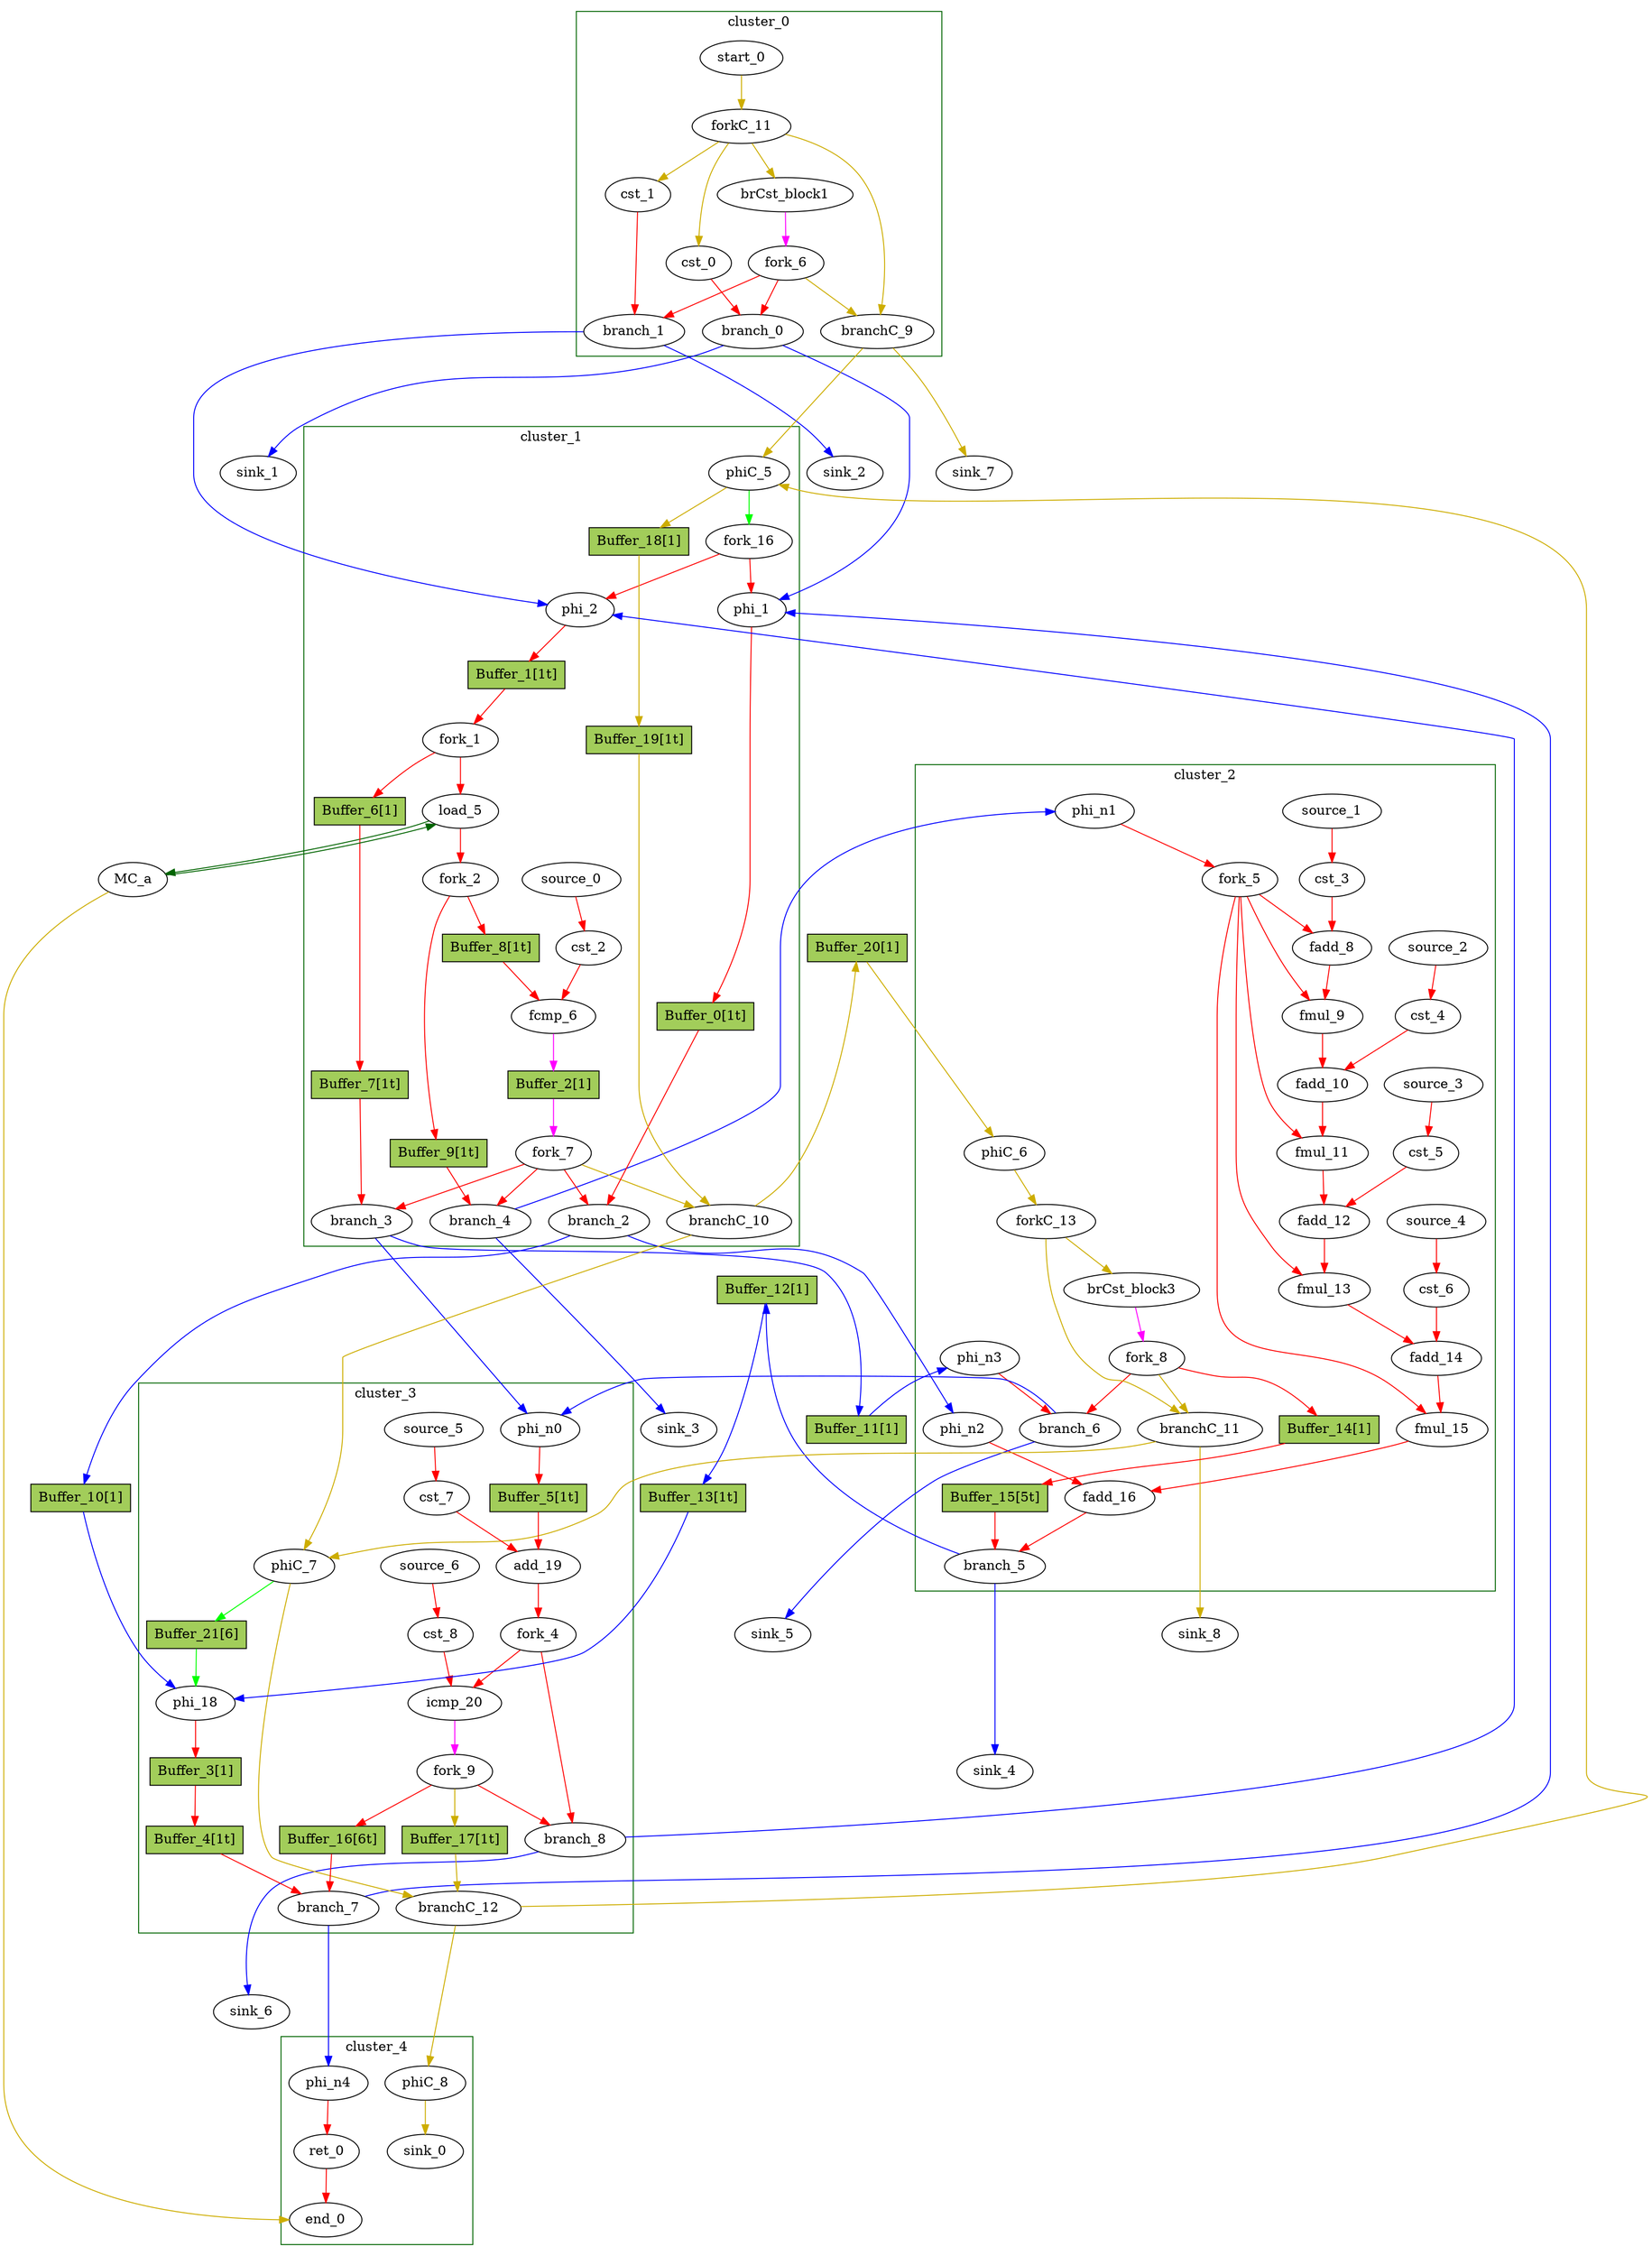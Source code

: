 Digraph G {
	splines=spline;
	subgraph cluster_cluster_4 {
	color = "darkgreen";
label = "cluster_4";
		"ret_0" [type="Operator", in="in1:32 ", out="out1:32 ", bbID=5, II=1, delay=0.0, latency=0, op="ret_op"];
		"phi_n4" [type="Merge", in="in1:32 ", out="out1:32", bbID=5, delay=0.0];
		"end_0" [type="Exit", in="in1:0*e in2:32 ", out="out1:32", bbID=0];
		"phiC_8" [type="Merge", in="in1:0 ", out="out1:0", bbID=5, delay=0.0];
		"sink_0" [type="Sink", in="in1:0", bbID=0];
	}
	subgraph cluster_cluster_2 {
	color = "darkgreen";
label = "cluster_2";
		"cst_3" [type="Constant", in="in1:32", out="out1:32", bbID=3, value="0x3F23D70A"];
		"fadd_8" [type="Operator", in="in1:32 in2:32 ", out="out1:32 ", bbID=3, II=1, delay=0.0, latency=10, op="fadd_op"];
		"fmul_9" [type="Operator", in="in1:32 in2:32 ", out="out1:32 ", bbID=3, II=1, delay=0.0, latency=6, op="fmul_op"];
		"cst_4" [type="Constant", in="in1:32", out="out1:32", bbID=3, value="0x3F333333"];
		"fadd_10" [type="Operator", in="in1:32 in2:32 ", out="out1:32 ", bbID=3, II=1, delay=0.0, latency=10, op="fadd_op"];
		"fmul_11" [type="Operator", in="in1:32 in2:32 ", out="out1:32 ", bbID=3, II=1, delay=0.0, latency=6, op="fmul_op"];
		"cst_5" [type="Constant", in="in1:32", out="out1:32", bbID=3, value="0x3E570A3D"];
		"fadd_12" [type="Operator", in="in1:32 in2:32 ", out="out1:32 ", bbID=3, II=1, delay=0.0, latency=10, op="fadd_op"];
		"fmul_13" [type="Operator", in="in1:32 in2:32 ", out="out1:32 ", bbID=3, II=1, delay=0.0, latency=6, op="fmul_op"];
		"cst_6" [type="Constant", in="in1:32", out="out1:32", bbID=3, value="0x3EA8F5C3"];
		"fadd_14" [type="Operator", in="in1:32 in2:32 ", out="out1:32 ", bbID=3, II=1, delay=0.0, latency=10, op="fadd_op"];
		"fmul_15" [type="Operator", in="in1:32 in2:32 ", out="out1:32 ", bbID=3, II=1, delay=0.0, latency=6, op="fmul_op"];
		"fadd_16" [type="Operator", in="in1:32 in2:32 ", out="out1:32 ", bbID=3, II=1, delay=0.0, latency=10, op="fadd_op"];
		"brCst_block3" [type="Constant", in="in1:1", out="out1:1", bbID=3, value="0x1"];
		"phi_n1" [type="Merge", in="in1:32 ", out="out1:32", bbID=3, delay=0.0];
		"phi_n2" [type="Merge", in="in1:32 ", out="out1:32", bbID=3, delay=0.0];
		"phi_n3" [type="Merge", in="in1:10 ", out="out1:10", bbID=3, delay=0.0];
		"fork_5" [type="Fork", in="in1:32", out="out1:32 out2:32 out3:32 out4:32 out5:32 ", bbID=3];
		"branch_5" [type="Branch", in="in1:32 in2?:1", out="out1+:32 out2-:32", bbID=3];
		"branch_6" [type="Branch", in="in1:10 in2?:1", out="out1+:10 out2-:10", bbID=3];
		"fork_8" [type="Fork", in="in1:1", out="out1:1 out2:1 out3:1 ", bbID=3];
		"phiC_6" [type="Merge", in="in1:0 ", out="out1:0", bbID=3, delay=0.0];
		"forkC_13" [type="Fork", in="in1:0", out="out1:0 out2:0 ", bbID=3];
		"branchC_11" [type="Branch", in="in1:0 in2?:1", out="out1+:0 out2-:0", bbID=3];
		"source_1" [type="Source", out="out1:32", bbID=3];
		"source_2" [type="Source", out="out1:32", bbID=3];
		"source_3" [type="Source", out="out1:32", bbID=3];
		"source_4" [type="Source", out="out1:32", bbID=3];
		"Buffer_14" [type="Buffer", in="in1:32", out="out1:32", bbID=3, fillcolor="darkolivegreen3", height=0.4, label="Buffer_14[1]", shape="box", slots=1, style="filled", transparent="false"];
		"Buffer_15" [type="Buffer", in="in1:32", out="out1:32", bbID=3, fillcolor="darkolivegreen3", height=0.4, label="Buffer_15[5t]", shape="box", slots=5, style="filled", transparent="true"];
	}
	subgraph cluster_cluster_0 {
	color = "darkgreen";
label = "cluster_0";
		"brCst_block1" [type="Constant", in="in1:1", out="out1:1", bbID=1, value="0x1"];
		"cst_0" [type="Constant", in="in1:32", out="out1:32", bbID=1, value="0x00000000"];
		"cst_1" [type="Constant", in="in1:1", out="out1:1", bbID=1, value="0x00000000"];
		"branch_0" [type="Branch", in="in1:32 in2?:1", out="out1+:32 out2-:32", bbID=1];
		"branch_1" [type="Branch", in="in1:1 in2?:1", out="out1+:1 out2-:1", bbID=1];
		"fork_6" [type="Fork", in="in1:1", out="out1:1 out2:1 out3:1 ", bbID=1];
		"start_0" [type="Entry", in="in1:0", out="out1:0", bbID=1, control="true"];
		"forkC_11" [type="Fork", in="in1:0", out="out1:0 out2:0 out3:0 out4:0 ", bbID=1];
		"branchC_9" [type="Branch", in="in1:0 in2?:1", out="out1+:0 out2-:0", bbID=1];
	}
	subgraph cluster_cluster_1 {
	color = "darkgreen";
label = "cluster_1";
		"phi_1" [type="Mux", in="in1?:1 in2:32 in3:32 ", out="out1:32", bbID=2, delay=1.397];
		"phi_2" [type="Mux", in="in1?:1 in2:10 in3:10 ", out="out1:10", bbID=2, delay=1.397];
		"load_5" [type="Operator", in="in1:32 in2:10 ", out="out1:32 out2:10 ", bbID=2, II=1, delay=1.412, latency=2, op="mc_load_op", portId=0];
		"cst_2" [type="Constant", in="in1:32", out="out1:32", bbID=2, value="0x00000000"];
		"fcmp_6" [type="Operator", in="in1:32 in2:32 ", out="out1:1 ", bbID=2, II=1, delay=1.895, latency=2, op="fcmp_ult_op"];
		"fork_1" [type="Fork", in="in1:10", out="out1:10 out2:10 ", bbID=2];
		"fork_2" [type="Fork", in="in1:32", out="out1:32 out2:32 ", bbID=2];
		"branch_2" [type="Branch", in="in1:32 in2?:1", out="out1+:32 out2-:32", bbID=2];
		"branch_3" [type="Branch", in="in1:10 in2?:1", out="out1+:10 out2-:10", bbID=2];
		"branch_4" [type="Branch", in="in1:32 in2?:1", out="out1+:32 out2-:32", bbID=2];
		"fork_7" [type="Fork", in="in1:1", out="out1:1 out2:1 out3:1 out4:1 ", bbID=2];
		"phiC_5" [type="CntrlMerge", in="in1:0 in2:0 ", out="out1:0 out2?:1", bbID=2, delay=0.0];
		"branchC_10" [type="Branch", in="in1:0 in2?:1", out="out1+:0 out2-:0", bbID=2];
		"source_0" [type="Source", out="out1:32", bbID=2];
		"fork_16" [type="Fork", in="in1:1", out="out1:1 out2:1 ", bbID=2];
		"Buffer_0" [type="Buffer", in="in1:32", out="out1:32", bbID=3, fillcolor="darkolivegreen3", height=0.4, label="Buffer_0[1t]", shape="box", slots=1, style="filled", transparent="true"];
		"Buffer_1" [type="Buffer", in="in1:32", out="out1:32", bbID=3, fillcolor="darkolivegreen3", height=0.4, label="Buffer_1[1t]", shape="box", slots=1, style="filled", transparent="true"];
		"Buffer_2" [type="Buffer", in="in1:32", out="out1:32", bbID=3, fillcolor="darkolivegreen3", height=0.4, label="Buffer_2[1]", shape="box", slots=1, style="filled", transparent="false"];
		"Buffer_6" [type="Buffer", in="in1:32", out="out1:32", bbID=3, fillcolor="darkolivegreen3", height=0.4, label="Buffer_6[1]", shape="box", slots=1, style="filled", transparent="false"];
		"Buffer_7" [type="Buffer", in="in1:32", out="out1:32", bbID=3, fillcolor="darkolivegreen3", height=0.4, label="Buffer_7[1t]", shape="box", slots=1, style="filled", transparent="true"];
		"Buffer_8" [type="Buffer", in="in1:32", out="out1:32", bbID=3, fillcolor="darkolivegreen3", height=0.4, label="Buffer_8[1t]", shape="box", slots=1, style="filled", transparent="true"];
		"Buffer_9" [type="Buffer", in="in1:32", out="out1:32", bbID=3, fillcolor="darkolivegreen3", height=0.4, label="Buffer_9[1t]", shape="box", slots=1, style="filled", transparent="true"];
		"Buffer_18" [type="Buffer", in="in1:32", out="out1:32", bbID=3, fillcolor="darkolivegreen3", height=0.4, label="Buffer_18[1]", shape="box", slots=1, style="filled", transparent="false"];
		"Buffer_19" [type="Buffer", in="in1:32", out="out1:32", bbID=3, fillcolor="darkolivegreen3", height=0.4, label="Buffer_19[1t]", shape="box", slots=1, style="filled", transparent="true"];
	}
	subgraph cluster_cluster_3 {
	color = "darkgreen";
label = "cluster_3";
		"phi_18" [type="Mux", in="in1?:1 in2:32 in3:32 ", out="out1:32", bbID=4, delay=1.397];
		"cst_7" [type="Constant", in="in1:1", out="out1:1", bbID=4, value="0x00000001"];
		"add_19" [type="Operator", in="in1:10 in2:10 ", out="out1:10 ", bbID=4, II=1, delay=2.287, latency=0, op="add_op"];
		"cst_8" [type="Constant", in="in1:10", out="out1:10", bbID=4, value="0x000003E8"];
		"icmp_20" [type="Operator", in="in1:10 in2:10 ", out="out1:1 ", bbID=4, II=1, delay=1.907, latency=0, op="icmp_ult_op"];
		"phi_n0" [type="Merge", in="in1:10 in2:10 ", out="out1:10", bbID=4, delay=1.397];
		"fork_4" [type="Fork", in="in1:10", out="out1:10 out2:10 ", bbID=4];
		"branch_7" [type="Branch", in="in1:32 in2?:1", out="out1+:32 out2-:32", bbID=4];
		"branch_8" [type="Branch", in="in1:10 in2?:1", out="out1+:10 out2-:10", bbID=4];
		"fork_9" [type="Fork", in="in1:1", out="out1:1 out2:1 out3:1 ", bbID=4];
		"phiC_7" [type="CntrlMerge", in="in1:0 in2:0 ", out="out1:0 out2?:1", bbID=4, delay=0.0];
		"branchC_12" [type="Branch", in="in1:0 in2?:1", out="out1+:0 out2-:0", bbID=4];
		"source_5" [type="Source", out="out1:1", bbID=4];
		"source_6" [type="Source", out="out1:10", bbID=4];
		"Buffer_3" [type="Buffer", in="in1:32", out="out1:32", bbID=3, fillcolor="darkolivegreen3", height=0.4, label="Buffer_3[1]", shape="box", slots=1, style="filled", transparent="false"];
		"Buffer_4" [type="Buffer", in="in1:32", out="out1:32", bbID=3, fillcolor="darkolivegreen3", height=0.4, label="Buffer_4[1t]", shape="box", slots=1, style="filled", transparent="true"];
		"Buffer_5" [type="Buffer", in="in1:32", out="out1:32", bbID=3, fillcolor="darkolivegreen3", height=0.4, label="Buffer_5[1t]", shape="box", slots=1, style="filled", transparent="true"];
		"Buffer_16" [type="Buffer", in="in1:32", out="out1:32", bbID=3, fillcolor="darkolivegreen3", height=0.4, label="Buffer_16[6t]", shape="box", slots=6, style="filled", transparent="true"];
		"Buffer_17" [type="Buffer", in="in1:32", out="out1:32", bbID=3, fillcolor="darkolivegreen3", height=0.4, label="Buffer_17[1t]", shape="box", slots=1, style="filled", transparent="true"];
		"Buffer_21" [type="Buffer", in="in1:32", out="out1:32", bbID=3, fillcolor="darkolivegreen3", height=0.4, label="Buffer_21[6]", shape="box", slots=6, style="filled", transparent="false"];
	}
		"MC_a" [type="MC", in="in1:10*l0a ", out="out1:32*l0d out2:0*e ", bbID=0, bbcount=0, ldcount=1, memory="a", stcount=0];
		"sink_1" [type="Sink", in="in1:32", bbID=0];
		"sink_2" [type="Sink", in="in1:1", bbID=0];
		"sink_3" [type="Sink", in="in1:32", bbID=0];
		"sink_4" [type="Sink", in="in1:32", bbID=0];
		"sink_5" [type="Sink", in="in1:10", bbID=0];
		"sink_6" [type="Sink", in="in1:10", bbID=0];
		"sink_7" [type="Sink", in="in1:0", bbID=0];
		"sink_8" [type="Sink", in="in1:0", bbID=0];
		"Buffer_10" [type="Buffer", in="in1:32", out="out1:32", bbID=3, fillcolor="darkolivegreen3", height=0.4, label="Buffer_10[1]", shape="box", slots=1, style="filled", transparent="false"];
		"Buffer_11" [type="Buffer", in="in1:32", out="out1:32", bbID=3, fillcolor="darkolivegreen3", height=0.4, label="Buffer_11[1]", shape="box", slots=1, style="filled", transparent="false"];
		"Buffer_12" [type="Buffer", in="in1:32", out="out1:32", bbID=3, fillcolor="darkolivegreen3", height=0.4, label="Buffer_12[1]", shape="box", slots=1, style="filled", transparent="false"];
		"Buffer_13" [type="Buffer", in="in1:32", out="out1:32", bbID=3, fillcolor="darkolivegreen3", height=0.4, label="Buffer_13[1t]", shape="box", slots=1, style="filled", transparent="true"];
		"Buffer_20" [type="Buffer", in="in1:32", out="out1:32", bbID=3, fillcolor="darkolivegreen3", height=0.4, label="Buffer_20[1]", shape="box", slots=1, style="filled", transparent="false"];
		"brCst_block1" -> "fork_6" [color = "magenta", from = "out1", to = "in1"];
		"cst_0" -> "branch_0" [color = "red", from = "out1", to = "in1"];
		"phi_1" -> "Buffer_0" [color = "red", from = "out1", to = "in1"];
		"cst_1" -> "branch_1" [color = "red", from = "out1", to = "in1"];
		"phi_2" -> "Buffer_1" [color = "red", from = "out1", to = "in1"];
		"load_5" -> "fork_2" [color = "red", from = "out1", to = "in1"];
		"load_5" -> "MC_a" [color = "darkgreen", mem_address = "true", from = "out2", to = "in1"];
		"cst_2" -> "fcmp_6" [color = "red", from = "out1", to = "in2"];
		"fcmp_6" -> "Buffer_2" [color = "magenta", from = "out1", to = "in1"];
		"cst_3" -> "fadd_8" [color = "red", from = "out1", to = "in2"];
		"fadd_8" -> "fmul_9" [color = "red", from = "out1", to = "in1"];
		"fmul_9" -> "fadd_10" [color = "red", from = "out1", to = "in1"];
		"cst_4" -> "fadd_10" [color = "red", from = "out1", to = "in2"];
		"fadd_10" -> "fmul_11" [color = "red", from = "out1", to = "in1"];
		"fmul_11" -> "fadd_12" [color = "red", from = "out1", to = "in1"];
		"cst_5" -> "fadd_12" [color = "red", from = "out1", to = "in2"];
		"fadd_12" -> "fmul_13" [color = "red", from = "out1", to = "in1"];
		"fmul_13" -> "fadd_14" [color = "red", from = "out1", to = "in1"];
		"cst_6" -> "fadd_14" [color = "red", from = "out1", to = "in2"];
		"fadd_14" -> "fmul_15" [color = "red", from = "out1", to = "in1"];
		"fmul_15" -> "fadd_16" [color = "red", from = "out1", to = "in2"];
		"fadd_16" -> "branch_5" [color = "red", from = "out1", to = "in1"];
		"brCst_block3" -> "fork_8" [color = "magenta", from = "out1", to = "in1"];
		"phi_18" -> "Buffer_3" [color = "red", from = "out1", to = "in1"];
		"cst_7" -> "add_19" [color = "red", from = "out1", to = "in2"];
		"add_19" -> "fork_4" [color = "red", from = "out1", to = "in1"];
		"cst_8" -> "icmp_20" [color = "red", from = "out1", to = "in2"];
		"icmp_20" -> "fork_9" [color = "magenta", from = "out1", to = "in1"];
		"ret_0" -> "end_0" [color = "red", from = "out1", to = "in2"];
		"phi_n0" -> "Buffer_5" [color = "red", from = "out1", to = "in1"];
		"phi_n1" -> "fork_5" [color = "red", from = "out1", to = "in1"];
		"phi_n2" -> "fadd_16" [color = "red", from = "out1", to = "in1"];
		"phi_n3" -> "branch_6" [color = "red", from = "out1", to = "in1"];
		"phi_n4" -> "ret_0" [color = "red", from = "out1", to = "in1"];
		"fork_1" -> "load_5" [color = "red", from = "out1", to = "in2"];
		"fork_1" -> "Buffer_6" [color = "red", from = "out2", to = "in1"];
		"fork_2" -> "Buffer_8" [color = "red", from = "out1", to = "in1"];
		"fork_2" -> "Buffer_9" [color = "red", from = "out2", to = "in1"];
		"fork_4" -> "icmp_20" [color = "red", from = "out1", to = "in1"];
		"fork_4" -> "branch_8" [color = "red", from = "out2", to = "in1"];
		"fork_5" -> "fadd_8" [color = "red", from = "out1", to = "in1"];
		"fork_5" -> "fmul_9" [color = "red", from = "out2", to = "in2"];
		"fork_5" -> "fmul_11" [color = "red", from = "out3", to = "in2"];
		"fork_5" -> "fmul_13" [color = "red", from = "out4", to = "in2"];
		"fork_5" -> "fmul_15" [color = "red", from = "out5", to = "in2"];
		"branch_0" -> "phi_1" [color = "blue", from = "out1", to = "in2", minlen = 3];
		"branch_0" -> "sink_1" [color = "blue", from = "out2", to = "in1", minlen = 3];
		"branch_1" -> "phi_2" [color = "blue", from = "out1", to = "in2", minlen = 3];
		"branch_1" -> "sink_2" [color = "blue", from = "out2", to = "in1", minlen = 3];
		"fork_6" -> "branch_0" [color = "red", from = "out2", to = "in2"];
		"fork_6" -> "branch_1" [color = "red", from = "out1", to = "in2"];
		"fork_6" -> "branchC_9" [color = "gold3", from = "out3", to = "in2"];
		"branch_2" -> "phi_n2" [color = "blue", from = "out2", to = "in1", minlen = 3];
		"branch_2" -> "Buffer_10" [color = "blue", from = "out1", to = "in1", minlen = 3];
		"branch_3" -> "phi_n0" [color = "blue", from = "out1", to = "in1", minlen = 3];
		"branch_3" -> "Buffer_11" [color = "blue", from = "out2", to = "in1", minlen = 3];
		"branch_4" -> "phi_n1" [color = "blue", from = "out2", to = "in1", minlen = 3];
		"branch_4" -> "sink_3" [color = "blue", from = "out1", to = "in1", minlen = 3];
		"fork_7" -> "branch_2" [color = "red", from = "out3", to = "in2"];
		"fork_7" -> "branch_3" [color = "red", from = "out2", to = "in2"];
		"fork_7" -> "branch_4" [color = "red", from = "out1", to = "in2"];
		"fork_7" -> "branchC_10" [color = "gold3", from = "out4", to = "in2"];
		"branch_5" -> "sink_4" [color = "blue", from = "out2", to = "in1", minlen = 3];
		"branch_5" -> "Buffer_12" [color = "blue", from = "out1", to = "in1", minlen = 3];
		"branch_6" -> "phi_n0" [color = "blue", from = "out1", to = "in2", minlen = 3];
		"branch_6" -> "sink_5" [color = "blue", from = "out2", to = "in1", minlen = 3];
		"fork_8" -> "branch_6" [color = "red", from = "out1", to = "in2"];
		"fork_8" -> "branchC_11" [color = "gold3", from = "out3", to = "in2"];
		"fork_8" -> "Buffer_14" [color = "red", from = "out2", to = "in1"];
		"branch_7" -> "phi_1" [color = "blue", from = "out1", to = "in3", minlen = 3];
		"branch_7" -> "phi_n4" [color = "blue", from = "out2", to = "in1", minlen = 3];
		"branch_8" -> "phi_2" [color = "blue", from = "out1", to = "in3", minlen = 3];
		"branch_8" -> "sink_6" [color = "blue", from = "out2", to = "in1", minlen = 3];
		"fork_9" -> "branch_8" [color = "red", from = "out1", to = "in2"];
		"fork_9" -> "Buffer_16" [color = "red", from = "out2", to = "in1"];
		"fork_9" -> "Buffer_17" [color = "gold3", from = "out3", to = "in1"];
		"MC_a" -> "load_5" [color = "darkgreen", mem_address = "false", from = "out1", to = "in1"];
		"MC_a" -> "end_0" [color = "gold3", from = "out2", to = "in1"];
		"start_0" -> "forkC_11" [color = "gold3", from = "out1", to = "in1"];
		"forkC_11" -> "brCst_block1" [color = "gold3", from = "out4", to = "in1"];
		"forkC_11" -> "cst_0" [color = "gold3", from = "out1", to = "in1"];
		"forkC_11" -> "cst_1" [color = "gold3", from = "out2", to = "in1"];
		"forkC_11" -> "branchC_9" [color = "gold3", from = "out3", to = "in1"];
		"branchC_9" -> "phiC_5" [color = "gold3", from = "out1", to = "in1", minlen = 3];
		"branchC_9" -> "sink_7" [color = "gold3", from = "out2", to = "in1", minlen = 3];
		"phiC_5" -> "fork_16" [color = "green", from = "out2", to = "in1"];
		"phiC_5" -> "Buffer_18" [color = "gold3", from = "out1", to = "in1"];
		"branchC_10" -> "phiC_7" [color = "gold3", from = "out1", to = "in1", minlen = 3];
		"branchC_10" -> "Buffer_20" [color = "gold3", from = "out2", to = "in1", minlen = 3];
		"phiC_6" -> "forkC_13" [color = "gold3", from = "out1", to = "in1"];
		"forkC_13" -> "brCst_block3" [color = "gold3", from = "out2", to = "in1"];
		"forkC_13" -> "branchC_11" [color = "gold3", from = "out1", to = "in1"];
		"branchC_11" -> "phiC_7" [color = "gold3", from = "out1", to = "in2", minlen = 3];
		"branchC_11" -> "sink_8" [color = "gold3", from = "out2", to = "in1", minlen = 3];
		"phiC_7" -> "branchC_12" [color = "gold3", from = "out1", to = "in1"];
		"phiC_7" -> "Buffer_21" [color = "green", from = "out2", to = "in1"];
		"branchC_12" -> "phiC_5" [color = "gold3", from = "out1", to = "in2", minlen = 3];
		"branchC_12" -> "phiC_8" [color = "gold3", from = "out2", to = "in1", minlen = 3];
		"phiC_8" -> "sink_0" [color = "gold3", from = "out1", to = "in1"];
		"source_0" -> "cst_2" [color = "red", from = "out1", to = "in1"];
		"source_1" -> "cst_3" [color = "red", from = "out1", to = "in1"];
		"source_2" -> "cst_4" [color = "red", from = "out1", to = "in1"];
		"source_3" -> "cst_5" [color = "red", from = "out1", to = "in1"];
		"source_4" -> "cst_6" [color = "red", from = "out1", to = "in1"];
		"source_5" -> "cst_7" [color = "red", from = "out1", to = "in1"];
		"source_6" -> "cst_8" [color = "red", from = "out1", to = "in1"];
		"fork_16" -> "phi_1" [color = "red", from = "out1", to = "in1"];
		"fork_16" -> "phi_2" [color = "red", from = "out2", to = "in1"];
		"Buffer_0" -> "branch_2" [color = "red", from = "out1", to = "in1"];
		"Buffer_1" -> "fork_1" [color = "red", from = "out1", to = "in1"];
		"Buffer_2" -> "fork_7" [color = "magenta", from = "out1", to = "in1"];
		"Buffer_3" -> "Buffer_4" [color = "red", from = "out1", to = "in1"];
		"Buffer_4" -> "branch_7" [color = "red", from = "out1", to = "in1"];
		"Buffer_5" -> "add_19" [color = "red", from = "out1", to = "in1"];
		"Buffer_6" -> "Buffer_7" [color = "red", from = "out1", to = "in1"];
		"Buffer_7" -> "branch_3" [color = "red", from = "out1", to = "in1"];
		"Buffer_8" -> "fcmp_6" [color = "red", from = "out1", to = "in1"];
		"Buffer_9" -> "branch_4" [color = "red", from = "out1", to = "in1"];
		"Buffer_10" -> "phi_18" [color = "blue", from = "out1", to = "in2", minlen = 3];
		"Buffer_11" -> "phi_n3" [color = "blue", from = "out1", to = "in1", minlen = 3];
		"Buffer_12" -> "Buffer_13" [color = "blue", from = "out1", to = "in1", minlen = 3];
		"Buffer_13" -> "phi_18" [color = "blue", from = "out1", to = "in3", minlen = 3];
		"Buffer_14" -> "Buffer_15" [color = "red", from = "out1", to = "in1"];
		"Buffer_15" -> "branch_5" [color = "red", from = "out1", to = "in2"];
		"Buffer_16" -> "branch_7" [color = "red", from = "out1", to = "in2"];
		"Buffer_17" -> "branchC_12" [color = "gold3", from = "out1", to = "in2"];
		"Buffer_18" -> "Buffer_19" [color = "gold3", from = "out1", to = "in1"];
		"Buffer_19" -> "branchC_10" [color = "gold3", from = "out1", to = "in1"];
		"Buffer_20" -> "phiC_6" [color = "gold3", from = "out1", to = "in1", minlen = 3];
		"Buffer_21" -> "phi_18" [color = "green", from = "out1", to = "in1"];
}
